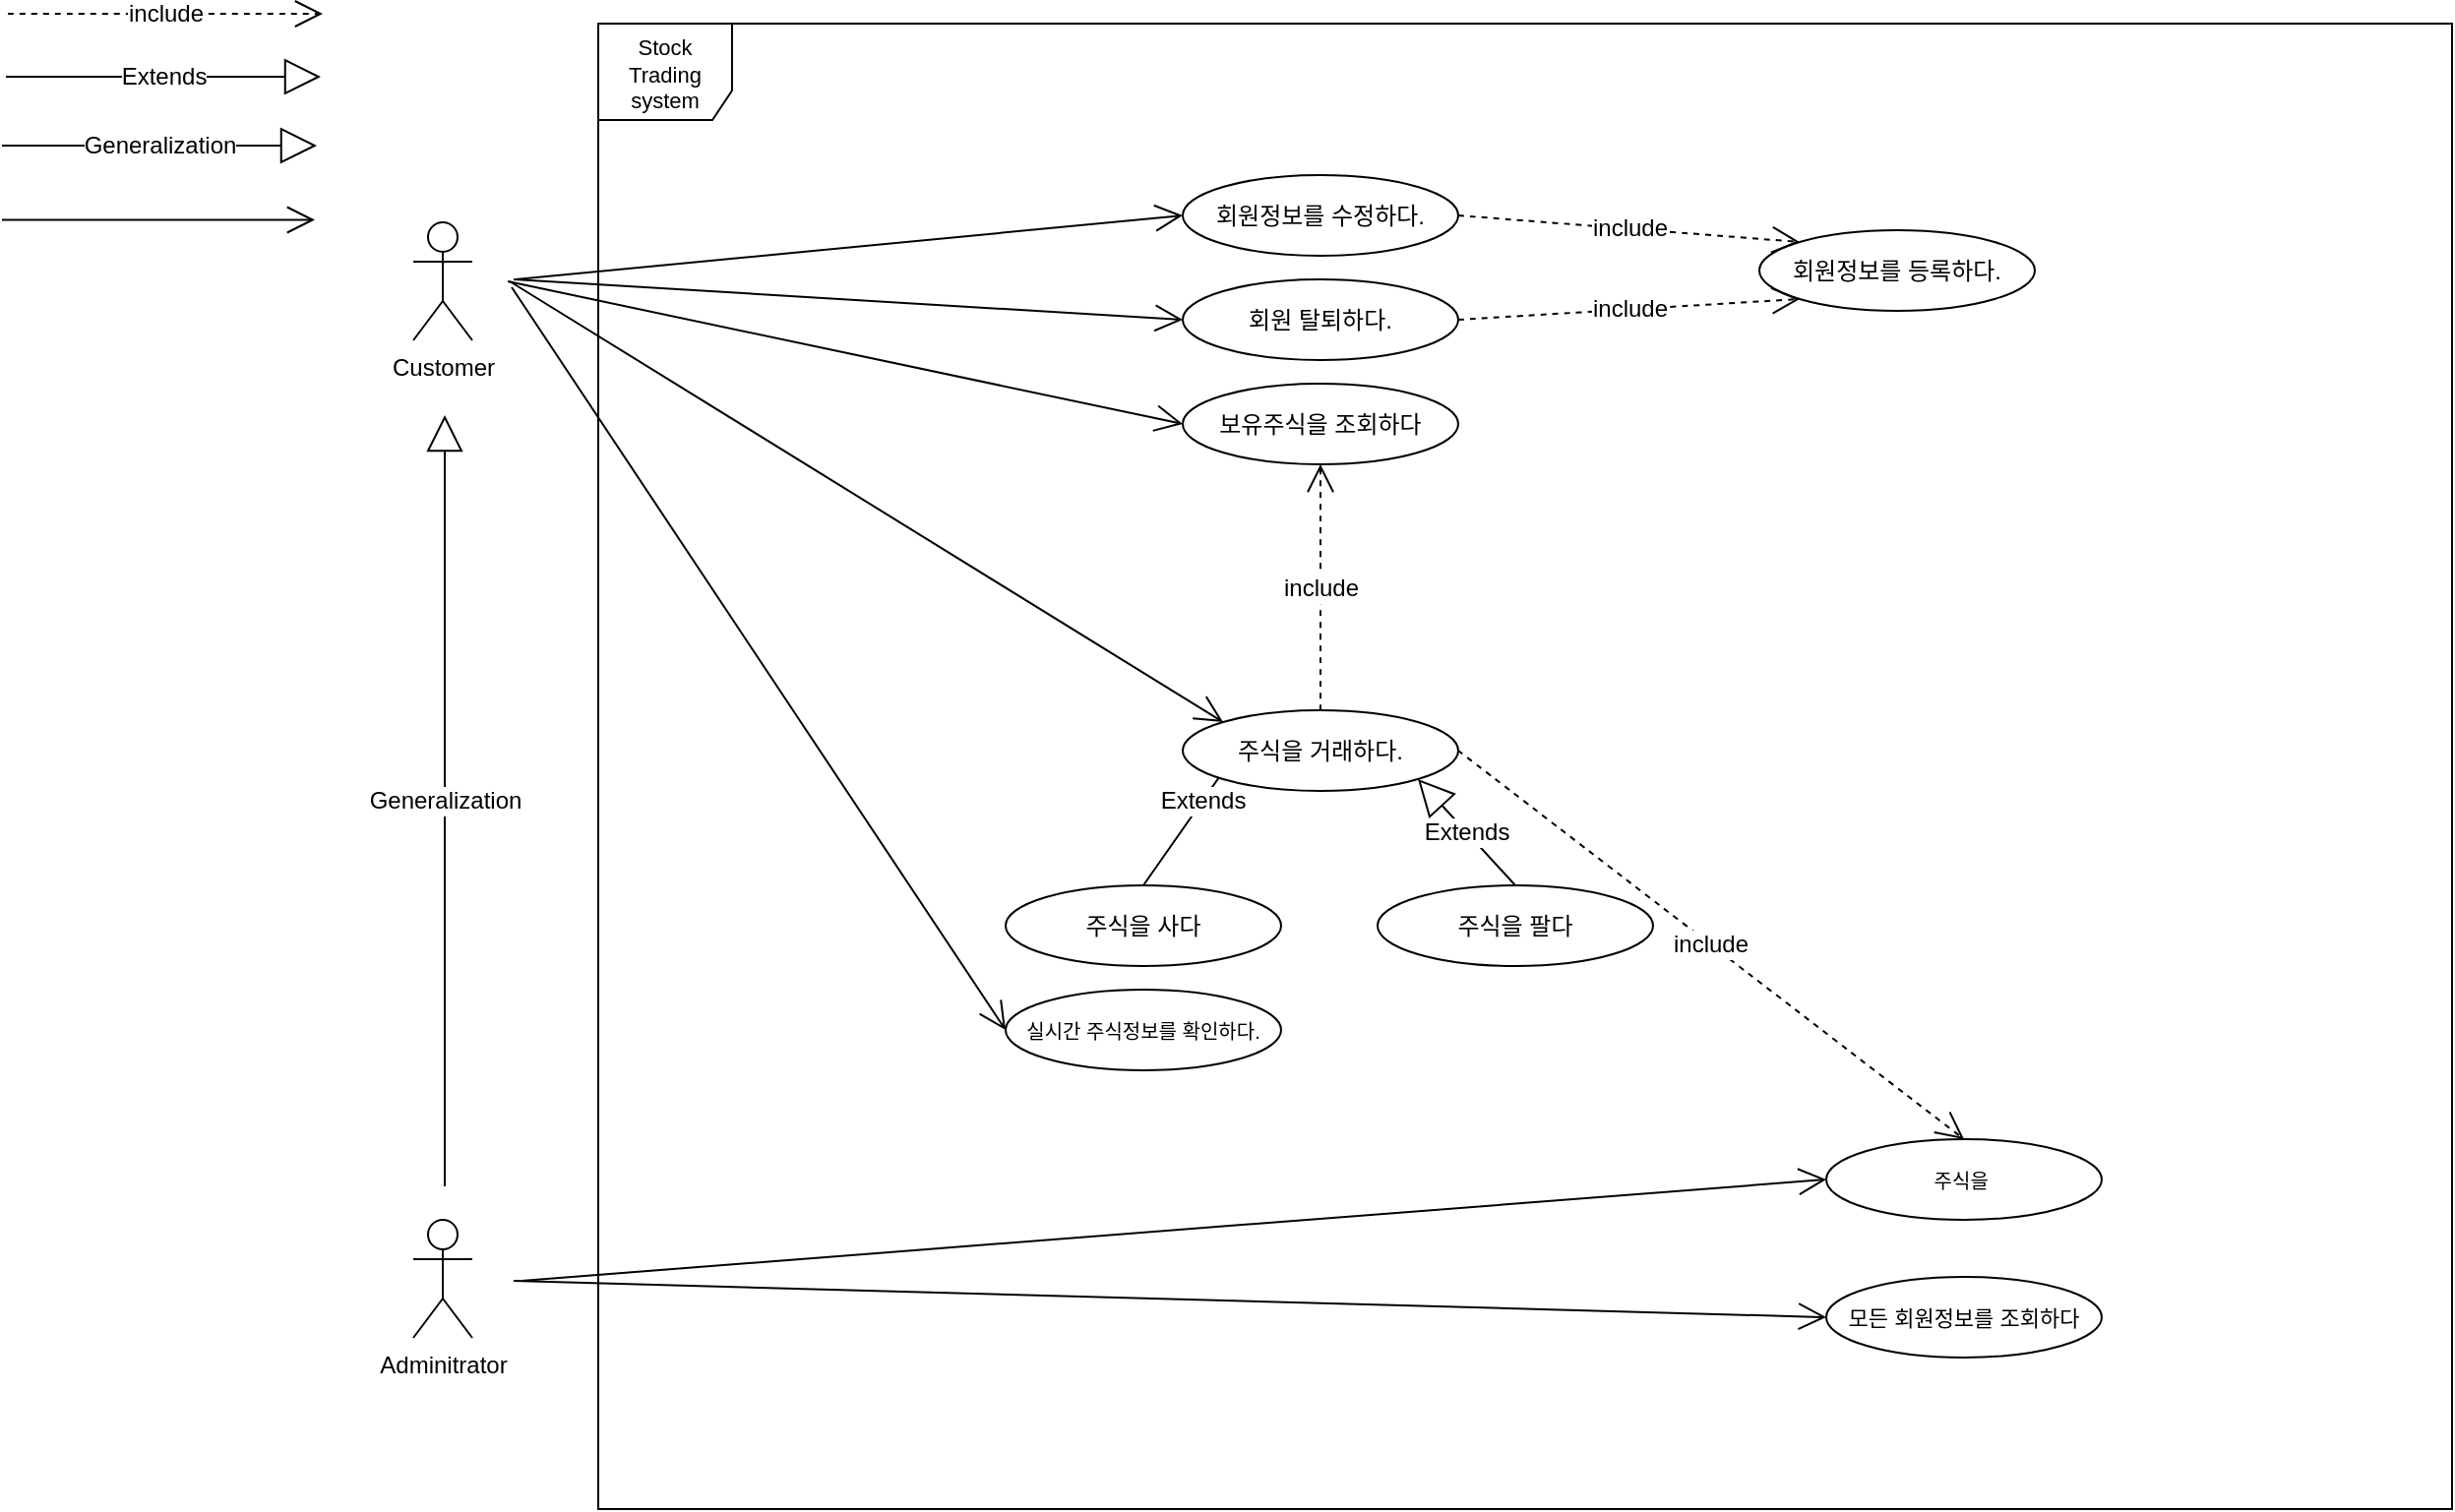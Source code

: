 <mxfile version="24.7.6">
  <diagram name="페이지-1" id="POBYnSwE1h-jC8Fwh_df">
    <mxGraphModel dx="4193" dy="2173" grid="0" gridSize="10" guides="1" tooltips="1" connect="1" arrows="1" fold="1" page="0" pageScale="1" pageWidth="827" pageHeight="1169" math="0" shadow="0">
      <root>
        <mxCell id="0" />
        <mxCell id="1" parent="0" />
        <mxCell id="TNKe9sJZqwaq70S3xL5p-29" value="include" style="endArrow=open;endSize=12;dashed=1;html=1;rounded=0;fontSize=12;curved=1;" edge="1" parent="1">
          <mxGeometry width="160" relative="1" as="geometry">
            <mxPoint x="-2066" y="-826" as="sourcePoint" />
            <mxPoint x="-1906" y="-826" as="targetPoint" />
          </mxGeometry>
        </mxCell>
        <mxCell id="TNKe9sJZqwaq70S3xL5p-30" value="Extends" style="endArrow=block;endSize=16;endFill=0;html=1;rounded=0;fontSize=12;curved=1;entryX=0.284;entryY=0.089;entryDx=0;entryDy=0;exitX=0.5;exitY=0;exitDx=0;exitDy=0;entryPerimeter=0;" edge="1" parent="1" source="TNKe9sJZqwaq70S3xL5p-58" target="TNKe9sJZqwaq70S3xL5p-74">
          <mxGeometry width="160" relative="1" as="geometry">
            <mxPoint x="-1687" y="-418" as="sourcePoint" />
            <mxPoint x="-1527" y="-418" as="targetPoint" />
          </mxGeometry>
        </mxCell>
        <mxCell id="TNKe9sJZqwaq70S3xL5p-31" value="Generalization" style="endArrow=block;endSize=16;endFill=0;html=1;rounded=0;fontSize=12;curved=1;" edge="1" parent="1">
          <mxGeometry width="160" relative="1" as="geometry">
            <mxPoint x="-2069" y="-759" as="sourcePoint" />
            <mxPoint x="-1909" y="-759" as="targetPoint" />
          </mxGeometry>
        </mxCell>
        <mxCell id="TNKe9sJZqwaq70S3xL5p-56" value="&lt;div&gt;Adminitrator&lt;br&gt;&lt;/div&gt;" style="shape=umlActor;verticalLabelPosition=bottom;verticalAlign=top;html=1;outlineConnect=0;" vertex="1" parent="1">
          <mxGeometry x="-1860" y="-213" width="30" height="60" as="geometry" />
        </mxCell>
        <mxCell id="TNKe9sJZqwaq70S3xL5p-57" value="&lt;font style=&quot;font-size: 11px;&quot;&gt;Stock&lt;/font&gt;&lt;div style=&quot;font-size: 11px;&quot;&gt;&lt;font style=&quot;font-size: 11px;&quot;&gt;Trading&lt;/font&gt;&lt;/div&gt;&lt;div style=&quot;font-size: 11px;&quot;&gt;&lt;font style=&quot;font-size: 11px;&quot;&gt;system&lt;/font&gt;&lt;/div&gt;" style="shape=umlFrame;whiteSpace=wrap;html=1;pointerEvents=0;width=68;height=49;" vertex="1" parent="1">
          <mxGeometry x="-1766" y="-821" width="942" height="755" as="geometry" />
        </mxCell>
        <mxCell id="TNKe9sJZqwaq70S3xL5p-58" value="주식을 사다" style="ellipse;whiteSpace=wrap;html=1;" vertex="1" parent="1">
          <mxGeometry x="-1559" y="-383" width="140" height="41" as="geometry" />
        </mxCell>
        <mxCell id="TNKe9sJZqwaq70S3xL5p-59" value="주식을 팔다" style="ellipse;whiteSpace=wrap;html=1;" vertex="1" parent="1">
          <mxGeometry x="-1370" y="-383" width="140" height="41" as="geometry" />
        </mxCell>
        <mxCell id="TNKe9sJZqwaq70S3xL5p-60" value="보유주식을 조회하다" style="ellipse;whiteSpace=wrap;html=1;" vertex="1" parent="1">
          <mxGeometry x="-1469" y="-638" width="140" height="41" as="geometry" />
        </mxCell>
        <mxCell id="TNKe9sJZqwaq70S3xL5p-61" value="회원정보를 등록하다." style="ellipse;whiteSpace=wrap;html=1;" vertex="1" parent="1">
          <mxGeometry x="-1176" y="-716" width="140" height="41" as="geometry" />
        </mxCell>
        <mxCell id="TNKe9sJZqwaq70S3xL5p-62" value="회원정보를 수정하다." style="ellipse;whiteSpace=wrap;html=1;" vertex="1" parent="1">
          <mxGeometry x="-1469" y="-744" width="140" height="41" as="geometry" />
        </mxCell>
        <mxCell id="TNKe9sJZqwaq70S3xL5p-63" value="회원 탈퇴하다." style="ellipse;whiteSpace=wrap;html=1;" vertex="1" parent="1">
          <mxGeometry x="-1469" y="-691" width="140" height="41" as="geometry" />
        </mxCell>
        <mxCell id="TNKe9sJZqwaq70S3xL5p-64" value="&lt;font style=&quot;font-size: 11px;&quot;&gt;모든 회원정보를 조회하다&lt;/font&gt;" style="ellipse;whiteSpace=wrap;html=1;" vertex="1" parent="1">
          <mxGeometry x="-1142" y="-184" width="140" height="41" as="geometry" />
        </mxCell>
        <mxCell id="TNKe9sJZqwaq70S3xL5p-65" value="Customer&lt;div&gt;&lt;br&gt;&lt;/div&gt;" style="shape=umlActor;verticalLabelPosition=bottom;verticalAlign=top;html=1;outlineConnect=0;" vertex="1" parent="1">
          <mxGeometry x="-1860" y="-720" width="30" height="60" as="geometry" />
        </mxCell>
        <mxCell id="TNKe9sJZqwaq70S3xL5p-66" value="&lt;span style=&quot;font-size: 10px;&quot;&gt;주식을&amp;nbsp;&lt;/span&gt;" style="ellipse;whiteSpace=wrap;html=1;" vertex="1" parent="1">
          <mxGeometry x="-1142" y="-254" width="140" height="41" as="geometry" />
        </mxCell>
        <mxCell id="TNKe9sJZqwaq70S3xL5p-68" value="Generalization" style="endArrow=block;endSize=16;endFill=0;html=1;rounded=0;fontSize=12;curved=1;" edge="1" parent="1">
          <mxGeometry width="160" relative="1" as="geometry">
            <mxPoint x="-1844" y="-230" as="sourcePoint" />
            <mxPoint x="-1844" y="-622" as="targetPoint" />
          </mxGeometry>
        </mxCell>
        <mxCell id="TNKe9sJZqwaq70S3xL5p-69" value="" style="endArrow=open;endFill=1;endSize=12;html=1;rounded=0;fontSize=12;curved=1;" edge="1" parent="1">
          <mxGeometry width="160" relative="1" as="geometry">
            <mxPoint x="-2069" y="-721.25" as="sourcePoint" />
            <mxPoint x="-1910" y="-721.25" as="targetPoint" />
          </mxGeometry>
        </mxCell>
        <mxCell id="TNKe9sJZqwaq70S3xL5p-74" value="주식을 거래하다." style="ellipse;whiteSpace=wrap;html=1;" vertex="1" parent="1">
          <mxGeometry x="-1469" y="-472" width="140" height="41" as="geometry" />
        </mxCell>
        <mxCell id="TNKe9sJZqwaq70S3xL5p-75" value="Extends" style="endArrow=block;endSize=16;endFill=0;html=1;rounded=0;fontSize=12;curved=1;entryX=1;entryY=1;entryDx=0;entryDy=0;exitX=0.5;exitY=0;exitDx=0;exitDy=0;" edge="1" parent="1" source="TNKe9sJZqwaq70S3xL5p-59" target="TNKe9sJZqwaq70S3xL5p-74">
          <mxGeometry width="160" relative="1" as="geometry">
            <mxPoint x="-1209" y="-408" as="sourcePoint" />
            <mxPoint x="-1111" y="-456" as="targetPoint" />
          </mxGeometry>
        </mxCell>
        <mxCell id="TNKe9sJZqwaq70S3xL5p-76" value="Extends" style="endArrow=block;endSize=16;endFill=0;html=1;rounded=0;fontSize=12;curved=1;" edge="1" parent="1">
          <mxGeometry width="160" relative="1" as="geometry">
            <mxPoint x="-2067" y="-794" as="sourcePoint" />
            <mxPoint x="-1907" y="-794" as="targetPoint" />
          </mxGeometry>
        </mxCell>
        <mxCell id="TNKe9sJZqwaq70S3xL5p-78" value="" style="endArrow=open;endFill=1;endSize=12;html=1;rounded=0;fontSize=12;curved=1;entryX=0;entryY=0.5;entryDx=0;entryDy=0;" edge="1" parent="1" target="TNKe9sJZqwaq70S3xL5p-62">
          <mxGeometry width="160" relative="1" as="geometry">
            <mxPoint x="-1808" y="-691" as="sourcePoint" />
            <mxPoint x="-1669" y="-690.53" as="targetPoint" />
          </mxGeometry>
        </mxCell>
        <mxCell id="TNKe9sJZqwaq70S3xL5p-79" value="" style="endArrow=open;endFill=1;endSize=12;html=1;rounded=0;fontSize=12;curved=1;entryX=0;entryY=0.5;entryDx=0;entryDy=0;" edge="1" parent="1" target="TNKe9sJZqwaq70S3xL5p-63">
          <mxGeometry width="160" relative="1" as="geometry">
            <mxPoint x="-1809" y="-691" as="sourcePoint" />
            <mxPoint x="-1661" y="-646" as="targetPoint" />
          </mxGeometry>
        </mxCell>
        <mxCell id="TNKe9sJZqwaq70S3xL5p-80" value="" style="endArrow=open;endFill=1;endSize=12;html=1;rounded=0;fontSize=12;curved=1;entryX=0;entryY=0.5;entryDx=0;entryDy=0;" edge="1" parent="1" target="TNKe9sJZqwaq70S3xL5p-60">
          <mxGeometry width="160" relative="1" as="geometry">
            <mxPoint x="-1812" y="-690" as="sourcePoint" />
            <mxPoint x="-1618" y="-624" as="targetPoint" />
          </mxGeometry>
        </mxCell>
        <mxCell id="TNKe9sJZqwaq70S3xL5p-81" value="" style="endArrow=open;endFill=1;endSize=12;html=1;rounded=0;fontSize=12;curved=1;entryX=0;entryY=0;entryDx=0;entryDy=0;" edge="1" parent="1" target="TNKe9sJZqwaq70S3xL5p-74">
          <mxGeometry width="160" relative="1" as="geometry">
            <mxPoint x="-1811" y="-690" as="sourcePoint" />
            <mxPoint x="-1644.5" y="-550.03" as="targetPoint" />
          </mxGeometry>
        </mxCell>
        <mxCell id="TNKe9sJZqwaq70S3xL5p-84" value="include" style="endArrow=open;endSize=12;dashed=1;html=1;rounded=0;fontSize=12;curved=1;entryX=0.5;entryY=0;entryDx=0;entryDy=0;exitX=1;exitY=0.5;exitDx=0;exitDy=0;" edge="1" parent="1" source="TNKe9sJZqwaq70S3xL5p-74" target="TNKe9sJZqwaq70S3xL5p-66">
          <mxGeometry width="160" relative="1" as="geometry">
            <mxPoint x="-1327" y="-367" as="sourcePoint" />
            <mxPoint x="-1167" y="-367" as="targetPoint" />
          </mxGeometry>
        </mxCell>
        <mxCell id="TNKe9sJZqwaq70S3xL5p-87" value="" style="endArrow=open;endFill=1;endSize=12;html=1;rounded=0;fontSize=12;curved=1;entryX=0;entryY=0.5;entryDx=0;entryDy=0;" edge="1" parent="1" target="TNKe9sJZqwaq70S3xL5p-66">
          <mxGeometry width="160" relative="1" as="geometry">
            <mxPoint x="-1805" y="-182" as="sourcePoint" />
            <mxPoint x="-1464" y="-361" as="targetPoint" />
          </mxGeometry>
        </mxCell>
        <mxCell id="TNKe9sJZqwaq70S3xL5p-88" value="" style="endArrow=open;endFill=1;endSize=12;html=1;rounded=0;fontSize=12;curved=1;entryX=0;entryY=0.5;entryDx=0;entryDy=0;" edge="1" parent="1" target="TNKe9sJZqwaq70S3xL5p-64">
          <mxGeometry width="160" relative="1" as="geometry">
            <mxPoint x="-1809" y="-182" as="sourcePoint" />
            <mxPoint x="-1341" y="-347.5" as="targetPoint" />
          </mxGeometry>
        </mxCell>
        <mxCell id="TNKe9sJZqwaq70S3xL5p-89" value="include" style="endArrow=open;endSize=12;dashed=1;html=1;rounded=0;fontSize=12;curved=1;entryX=0;entryY=0;entryDx=0;entryDy=0;exitX=1;exitY=0.5;exitDx=0;exitDy=0;" edge="1" parent="1" source="TNKe9sJZqwaq70S3xL5p-62" target="TNKe9sJZqwaq70S3xL5p-61">
          <mxGeometry width="160" relative="1" as="geometry">
            <mxPoint x="-1261" y="-624.5" as="sourcePoint" />
            <mxPoint x="-971" y="-470.5" as="targetPoint" />
          </mxGeometry>
        </mxCell>
        <mxCell id="TNKe9sJZqwaq70S3xL5p-90" value="include" style="endArrow=open;endSize=12;dashed=1;html=1;rounded=0;fontSize=12;curved=1;entryX=0;entryY=1;entryDx=0;entryDy=0;exitX=1;exitY=0.5;exitDx=0;exitDy=0;" edge="1" parent="1" source="TNKe9sJZqwaq70S3xL5p-63" target="TNKe9sJZqwaq70S3xL5p-61">
          <mxGeometry width="160" relative="1" as="geometry">
            <mxPoint x="-1319" y="-654.5" as="sourcePoint" />
            <mxPoint x="-1151" y="-584.5" as="targetPoint" />
          </mxGeometry>
        </mxCell>
        <mxCell id="TNKe9sJZqwaq70S3xL5p-102" value="&lt;font style=&quot;font-size: 10px;&quot;&gt;실시간 주식정보를 확인하다.&lt;/font&gt;" style="ellipse;whiteSpace=wrap;html=1;" vertex="1" parent="1">
          <mxGeometry x="-1559" y="-330" width="140" height="41" as="geometry" />
        </mxCell>
        <mxCell id="TNKe9sJZqwaq70S3xL5p-103" value="" style="endArrow=open;endFill=1;endSize=12;html=1;rounded=0;fontSize=12;curved=1;entryX=0;entryY=0.5;entryDx=0;entryDy=0;" edge="1" parent="1" target="TNKe9sJZqwaq70S3xL5p-102">
          <mxGeometry width="160" relative="1" as="geometry">
            <mxPoint x="-1810" y="-687" as="sourcePoint" />
            <mxPoint x="-1630" y="-406.5" as="targetPoint" />
          </mxGeometry>
        </mxCell>
        <mxCell id="TNKe9sJZqwaq70S3xL5p-104" value="include" style="endArrow=open;endSize=12;dashed=1;html=1;rounded=0;fontSize=12;curved=1;entryX=0.5;entryY=1;entryDx=0;entryDy=0;" edge="1" parent="1" source="TNKe9sJZqwaq70S3xL5p-74" target="TNKe9sJZqwaq70S3xL5p-60">
          <mxGeometry width="160" relative="1" as="geometry">
            <mxPoint x="-1351" y="-660.5" as="sourcePoint" />
            <mxPoint x="-1123" y="-494.5" as="targetPoint" />
          </mxGeometry>
        </mxCell>
      </root>
    </mxGraphModel>
  </diagram>
</mxfile>
